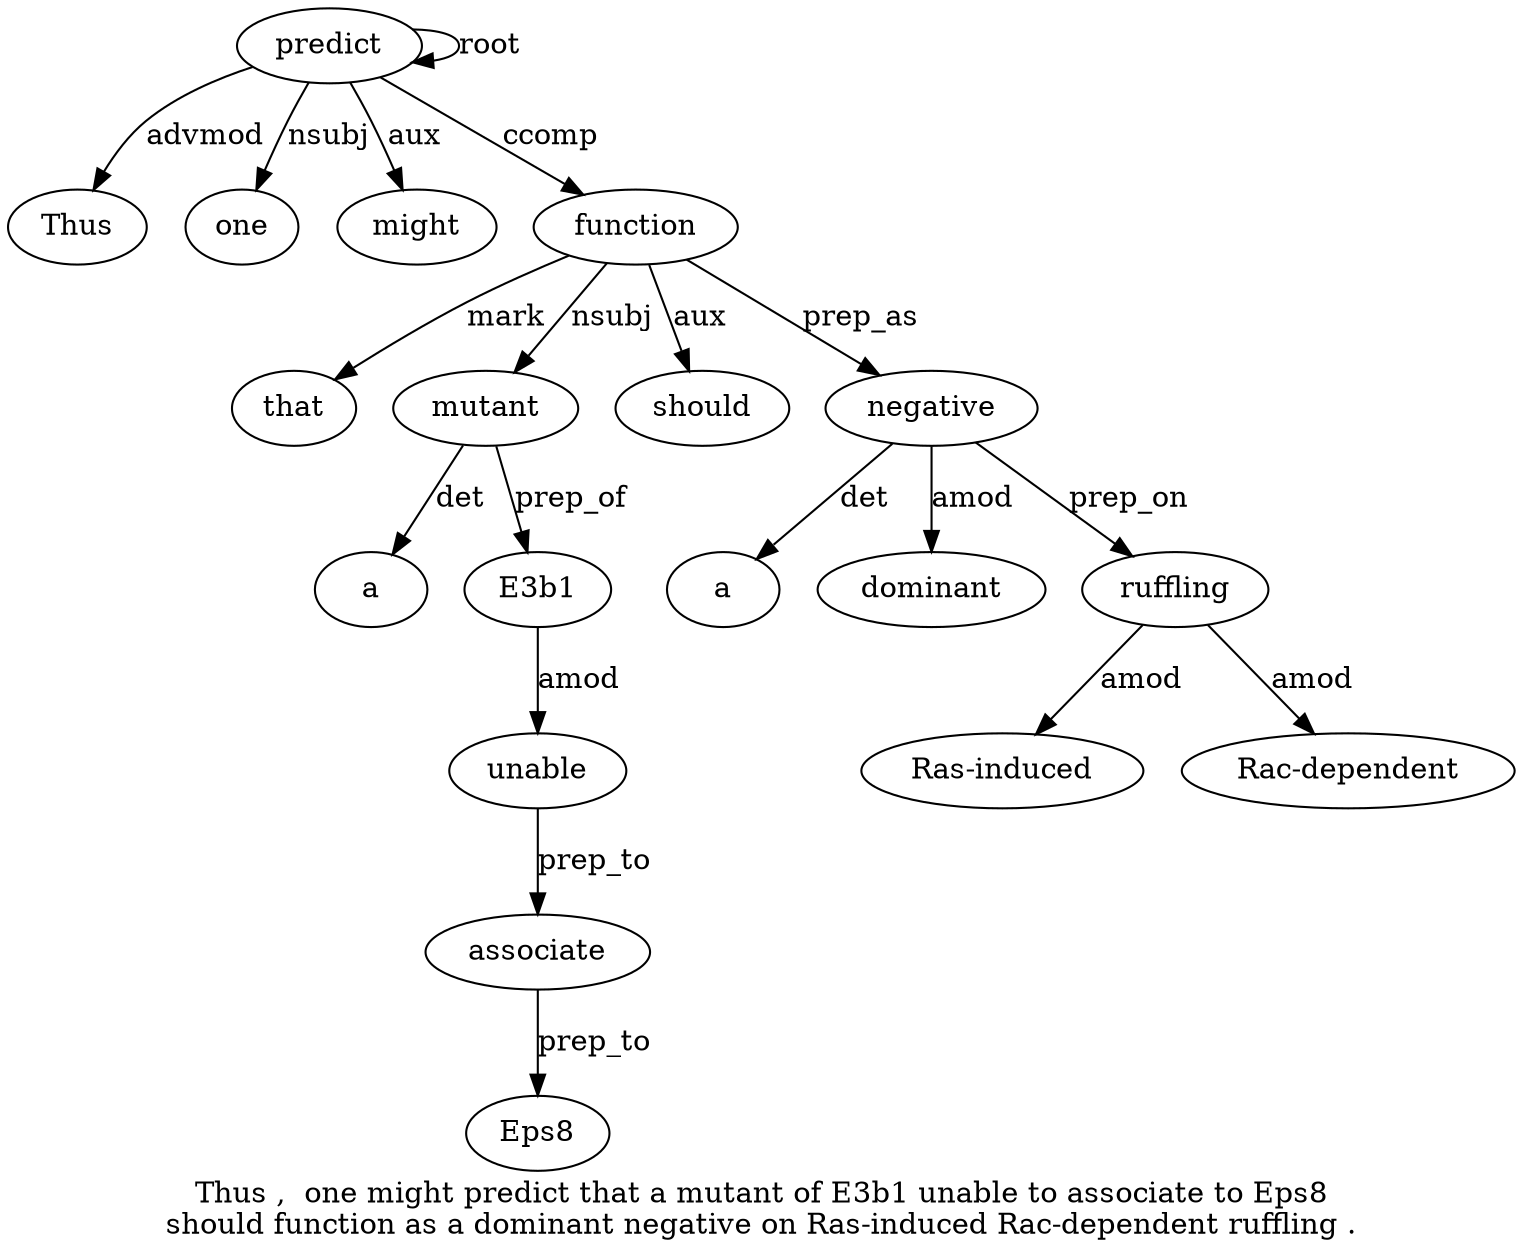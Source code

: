 digraph "Thus ,  one might predict that a mutant of E3b1 unable to associate to Eps8 should function as a dominant negative on Ras-induced Rac-dependent ruffling ." {
label="Thus ,  one might predict that a mutant of E3b1 unable to associate to Eps8
should function as a dominant negative on Ras-induced Rac-dependent ruffling .";
predict5 [style=filled, fillcolor=white, label=predict];
Thus1 [style=filled, fillcolor=white, label=Thus];
predict5 -> Thus1  [label=advmod];
one3 [style=filled, fillcolor=white, label=one];
predict5 -> one3  [label=nsubj];
might4 [style=filled, fillcolor=white, label=might];
predict5 -> might4  [label=aux];
predict5 -> predict5  [label=root];
function17 [style=filled, fillcolor=white, label=function];
that6 [style=filled, fillcolor=white, label=that];
function17 -> that6  [label=mark];
mutant8 [style=filled, fillcolor=white, label=mutant];
a7 [style=filled, fillcolor=white, label=a];
mutant8 -> a7  [label=det];
function17 -> mutant8  [label=nsubj];
E3b110 [style=filled, fillcolor=white, label=E3b1];
mutant8 -> E3b110  [label=prep_of];
unable11 [style=filled, fillcolor=white, label=unable];
E3b110 -> unable11  [label=amod];
associate13 [style=filled, fillcolor=white, label=associate];
unable11 -> associate13  [label=prep_to];
Eps815 [style=filled, fillcolor=white, label=Eps8];
associate13 -> Eps815  [label=prep_to];
should16 [style=filled, fillcolor=white, label=should];
function17 -> should16  [label=aux];
predict5 -> function17  [label=ccomp];
negative21 [style=filled, fillcolor=white, label=negative];
a19 [style=filled, fillcolor=white, label=a];
negative21 -> a19  [label=det];
dominant20 [style=filled, fillcolor=white, label=dominant];
negative21 -> dominant20  [label=amod];
function17 -> negative21  [label=prep_as];
ruffling25 [style=filled, fillcolor=white, label=ruffling];
"Ras-induced23" [style=filled, fillcolor=white, label="Ras-induced"];
ruffling25 -> "Ras-induced23"  [label=amod];
"Rac-dependent24" [style=filled, fillcolor=white, label="Rac-dependent"];
ruffling25 -> "Rac-dependent24"  [label=amod];
negative21 -> ruffling25  [label=prep_on];
}
